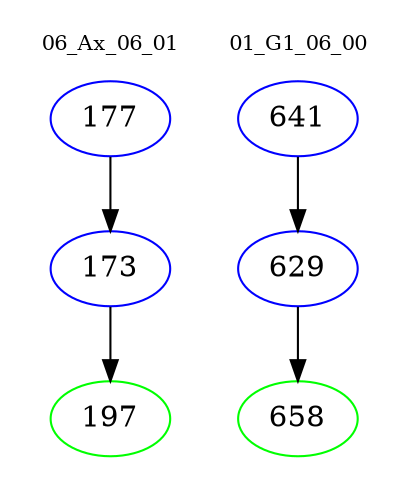digraph{
subgraph cluster_0 {
color = white
label = "06_Ax_06_01";
fontsize=10;
T0_177 [label="177", color="blue"]
T0_177 -> T0_173 [color="black"]
T0_173 [label="173", color="blue"]
T0_173 -> T0_197 [color="black"]
T0_197 [label="197", color="green"]
}
subgraph cluster_1 {
color = white
label = "01_G1_06_00";
fontsize=10;
T1_641 [label="641", color="blue"]
T1_641 -> T1_629 [color="black"]
T1_629 [label="629", color="blue"]
T1_629 -> T1_658 [color="black"]
T1_658 [label="658", color="green"]
}
}
